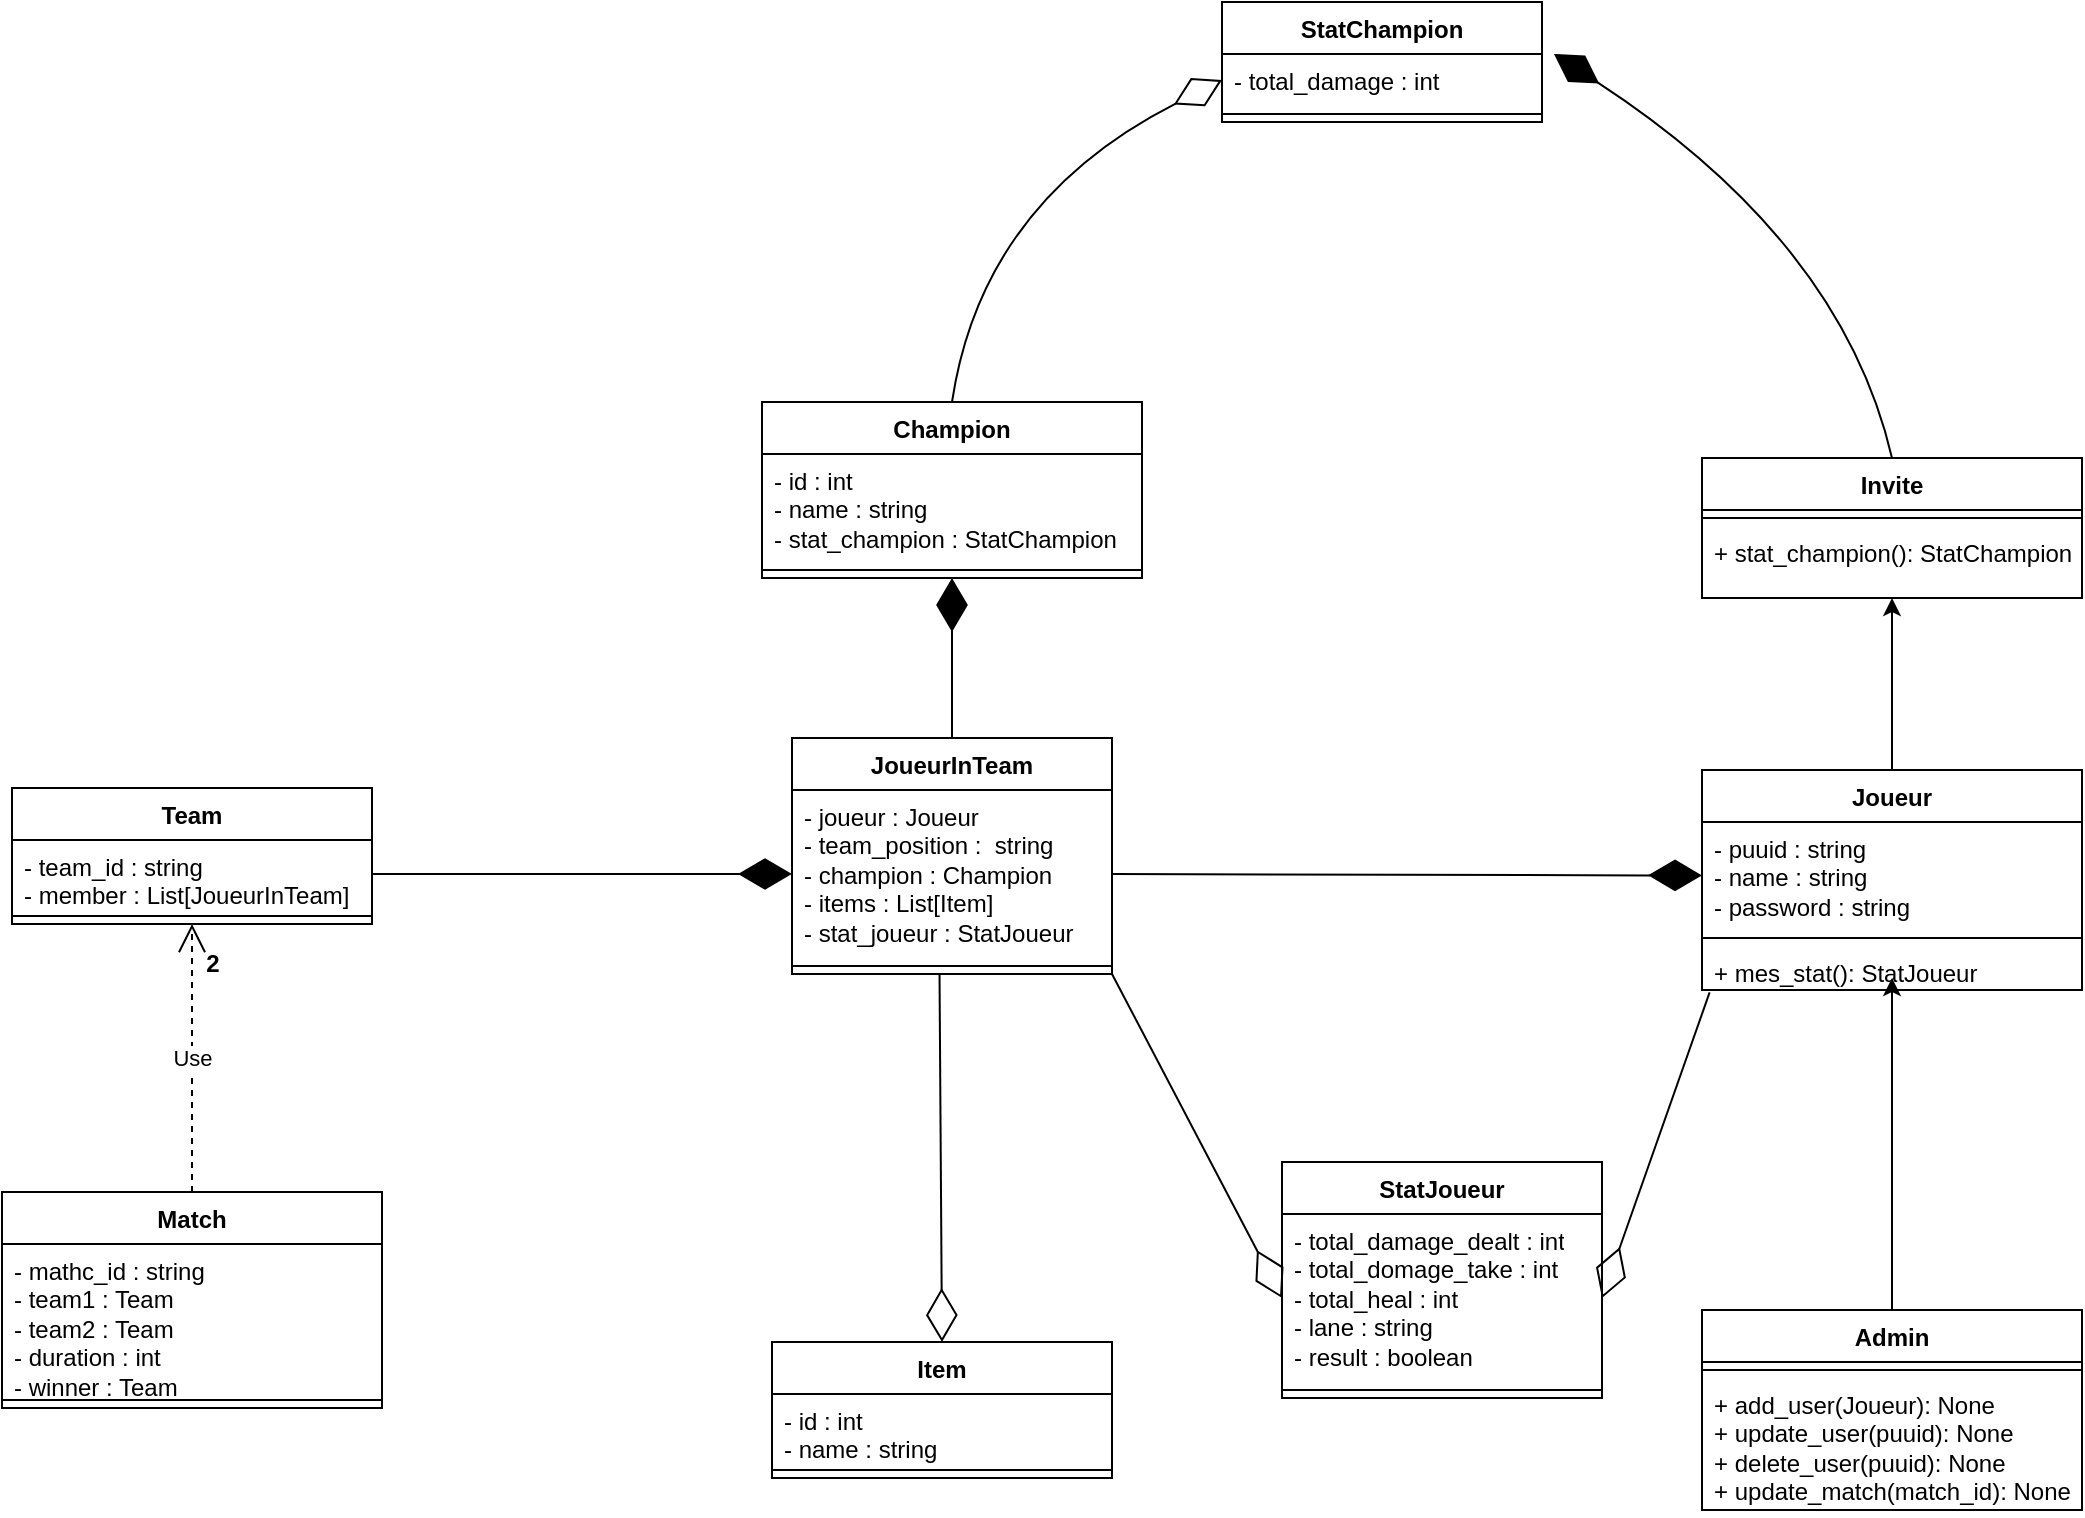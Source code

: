 <mxfile version="21.7.4" type="github">
  <diagram id="C5RBs43oDa-KdzZeNtuy" name="Page-1">
    <mxGraphModel dx="1400" dy="712" grid="1" gridSize="10" guides="1" tooltips="1" connect="1" arrows="1" fold="1" page="1" pageScale="1" pageWidth="1169" pageHeight="827" math="0" shadow="0">
      <root>
        <mxCell id="WIyWlLk6GJQsqaUBKTNV-0" />
        <mxCell id="WIyWlLk6GJQsqaUBKTNV-1" parent="WIyWlLk6GJQsqaUBKTNV-0" />
        <mxCell id="zufFeo8XM4H4oOqxQeNO-0" value="Invite" style="swimlane;fontStyle=1;align=center;verticalAlign=top;childLayout=stackLayout;horizontal=1;startSize=26;horizontalStack=0;resizeParent=1;resizeParentMax=0;resizeLast=0;collapsible=1;marginBottom=0;whiteSpace=wrap;html=1;" parent="WIyWlLk6GJQsqaUBKTNV-1" vertex="1">
          <mxGeometry x="930" y="288" width="190" height="70" as="geometry" />
        </mxCell>
        <mxCell id="zufFeo8XM4H4oOqxQeNO-2" value="" style="line;strokeWidth=1;fillColor=none;align=left;verticalAlign=middle;spacingTop=-1;spacingLeft=3;spacingRight=3;rotatable=0;labelPosition=right;points=[];portConstraint=eastwest;strokeColor=inherit;" parent="zufFeo8XM4H4oOqxQeNO-0" vertex="1">
          <mxGeometry y="26" width="190" height="8" as="geometry" />
        </mxCell>
        <mxCell id="zufFeo8XM4H4oOqxQeNO-3" value="+ stat_champion(): StatChampion" style="text;strokeColor=none;fillColor=none;align=left;verticalAlign=top;spacingLeft=4;spacingRight=4;overflow=hidden;rotatable=0;points=[[0,0.5],[1,0.5]];portConstraint=eastwest;whiteSpace=wrap;html=1;" parent="zufFeo8XM4H4oOqxQeNO-0" vertex="1">
          <mxGeometry y="34" width="190" height="36" as="geometry" />
        </mxCell>
        <mxCell id="MrG8NplEkhB1PvPd3Gjv-6" value="StatChampion" style="swimlane;fontStyle=1;align=center;verticalAlign=top;childLayout=stackLayout;horizontal=1;startSize=26;horizontalStack=0;resizeParent=1;resizeParentMax=0;resizeLast=0;collapsible=1;marginBottom=0;whiteSpace=wrap;html=1;" vertex="1" parent="WIyWlLk6GJQsqaUBKTNV-1">
          <mxGeometry x="690" y="60" width="160" height="60" as="geometry" />
        </mxCell>
        <mxCell id="MrG8NplEkhB1PvPd3Gjv-7" value="- total_damage : int" style="text;strokeColor=none;fillColor=none;align=left;verticalAlign=top;spacingLeft=4;spacingRight=4;overflow=hidden;rotatable=0;points=[[0,0.5],[1,0.5]];portConstraint=eastwest;whiteSpace=wrap;html=1;" vertex="1" parent="MrG8NplEkhB1PvPd3Gjv-6">
          <mxGeometry y="26" width="160" height="26" as="geometry" />
        </mxCell>
        <mxCell id="MrG8NplEkhB1PvPd3Gjv-62" value="" style="endArrow=diamondThin;endFill=1;endSize=24;html=1;entryX=0;entryY=0.5;entryDx=0;entryDy=0;curved=1;exitX=0.5;exitY=0;exitDx=0;exitDy=0;" edge="1" parent="MrG8NplEkhB1PvPd3Gjv-6" source="zufFeo8XM4H4oOqxQeNO-0">
          <mxGeometry width="160" relative="1" as="geometry">
            <mxPoint x="250" y="270" as="sourcePoint" />
            <mxPoint x="166" y="26" as="targetPoint" />
            <Array as="points">
              <mxPoint x="310" y="120" />
            </Array>
          </mxGeometry>
        </mxCell>
        <mxCell id="MrG8NplEkhB1PvPd3Gjv-8" value="" style="line;strokeWidth=1;fillColor=none;align=left;verticalAlign=middle;spacingTop=-1;spacingLeft=3;spacingRight=3;rotatable=0;labelPosition=right;points=[];portConstraint=eastwest;strokeColor=inherit;" vertex="1" parent="MrG8NplEkhB1PvPd3Gjv-6">
          <mxGeometry y="52" width="160" height="8" as="geometry" />
        </mxCell>
        <mxCell id="MrG8NplEkhB1PvPd3Gjv-14" value="StatJoueur" style="swimlane;fontStyle=1;align=center;verticalAlign=top;childLayout=stackLayout;horizontal=1;startSize=26;horizontalStack=0;resizeParent=1;resizeParentMax=0;resizeLast=0;collapsible=1;marginBottom=0;whiteSpace=wrap;html=1;" vertex="1" parent="WIyWlLk6GJQsqaUBKTNV-1">
          <mxGeometry x="720" y="640" width="160" height="118" as="geometry" />
        </mxCell>
        <mxCell id="MrG8NplEkhB1PvPd3Gjv-15" value="- total_damage_dealt : int&lt;br&gt;- total_domage_take : int&lt;br&gt;- total_heal : int&lt;br&gt;- lane : string&lt;br&gt;- result : boolean" style="text;strokeColor=none;fillColor=none;align=left;verticalAlign=top;spacingLeft=4;spacingRight=4;overflow=hidden;rotatable=0;points=[[0,0.5],[1,0.5]];portConstraint=eastwest;whiteSpace=wrap;html=1;" vertex="1" parent="MrG8NplEkhB1PvPd3Gjv-14">
          <mxGeometry y="26" width="160" height="84" as="geometry" />
        </mxCell>
        <mxCell id="MrG8NplEkhB1PvPd3Gjv-16" value="" style="line;strokeWidth=1;fillColor=none;align=left;verticalAlign=middle;spacingTop=-1;spacingLeft=3;spacingRight=3;rotatable=0;labelPosition=right;points=[];portConstraint=eastwest;strokeColor=inherit;" vertex="1" parent="MrG8NplEkhB1PvPd3Gjv-14">
          <mxGeometry y="110" width="160" height="8" as="geometry" />
        </mxCell>
        <mxCell id="MrG8NplEkhB1PvPd3Gjv-35" style="edgeStyle=orthogonalEdgeStyle;rounded=0;orthogonalLoop=1;jettySize=auto;html=1;" edge="1" parent="WIyWlLk6GJQsqaUBKTNV-1" source="MrG8NplEkhB1PvPd3Gjv-17">
          <mxGeometry relative="1" as="geometry">
            <mxPoint x="1025" y="358" as="targetPoint" />
          </mxGeometry>
        </mxCell>
        <mxCell id="MrG8NplEkhB1PvPd3Gjv-17" value="Joueur" style="swimlane;fontStyle=1;align=center;verticalAlign=top;childLayout=stackLayout;horizontal=1;startSize=26;horizontalStack=0;resizeParent=1;resizeParentMax=0;resizeLast=0;collapsible=1;marginBottom=0;whiteSpace=wrap;html=1;" vertex="1" parent="WIyWlLk6GJQsqaUBKTNV-1">
          <mxGeometry x="930" y="444" width="190" height="110" as="geometry" />
        </mxCell>
        <mxCell id="MrG8NplEkhB1PvPd3Gjv-18" value="- puuid : string&lt;br&gt;- name : string&lt;span style=&quot;white-space: pre;&quot;&gt;&#x9;&lt;/span&gt;&lt;br&gt;- password : string" style="text;strokeColor=none;fillColor=none;align=left;verticalAlign=top;spacingLeft=4;spacingRight=4;overflow=hidden;rotatable=0;points=[[0,0.5],[1,0.5]];portConstraint=eastwest;whiteSpace=wrap;html=1;" vertex="1" parent="MrG8NplEkhB1PvPd3Gjv-17">
          <mxGeometry y="26" width="190" height="54" as="geometry" />
        </mxCell>
        <mxCell id="MrG8NplEkhB1PvPd3Gjv-19" value="" style="line;strokeWidth=1;fillColor=none;align=left;verticalAlign=middle;spacingTop=-1;spacingLeft=3;spacingRight=3;rotatable=0;labelPosition=right;points=[];portConstraint=eastwest;strokeColor=inherit;" vertex="1" parent="MrG8NplEkhB1PvPd3Gjv-17">
          <mxGeometry y="80" width="190" height="8" as="geometry" />
        </mxCell>
        <mxCell id="MrG8NplEkhB1PvPd3Gjv-20" value="+ mes_stat(): StatJoueur" style="text;strokeColor=none;fillColor=none;align=left;verticalAlign=top;spacingLeft=4;spacingRight=4;overflow=hidden;rotatable=0;points=[[0,0.5],[1,0.5]];portConstraint=eastwest;whiteSpace=wrap;html=1;" vertex="1" parent="MrG8NplEkhB1PvPd3Gjv-17">
          <mxGeometry y="88" width="190" height="22" as="geometry" />
        </mxCell>
        <mxCell id="MrG8NplEkhB1PvPd3Gjv-36" value="" style="edgeStyle=orthogonalEdgeStyle;rounded=0;orthogonalLoop=1;jettySize=auto;html=1;" edge="1" parent="WIyWlLk6GJQsqaUBKTNV-1" source="MrG8NplEkhB1PvPd3Gjv-21">
          <mxGeometry relative="1" as="geometry">
            <mxPoint x="1025" y="548" as="targetPoint" />
          </mxGeometry>
        </mxCell>
        <mxCell id="MrG8NplEkhB1PvPd3Gjv-21" value="Admin" style="swimlane;fontStyle=1;align=center;verticalAlign=top;childLayout=stackLayout;horizontal=1;startSize=26;horizontalStack=0;resizeParent=1;resizeParentMax=0;resizeLast=0;collapsible=1;marginBottom=0;whiteSpace=wrap;html=1;" vertex="1" parent="WIyWlLk6GJQsqaUBKTNV-1">
          <mxGeometry x="930" y="714" width="190" height="100" as="geometry" />
        </mxCell>
        <mxCell id="MrG8NplEkhB1PvPd3Gjv-22" value="" style="line;strokeWidth=1;fillColor=none;align=left;verticalAlign=middle;spacingTop=-1;spacingLeft=3;spacingRight=3;rotatable=0;labelPosition=right;points=[];portConstraint=eastwest;strokeColor=inherit;" vertex="1" parent="MrG8NplEkhB1PvPd3Gjv-21">
          <mxGeometry y="26" width="190" height="8" as="geometry" />
        </mxCell>
        <mxCell id="MrG8NplEkhB1PvPd3Gjv-23" value="+ add_user(Joueur): None&lt;br&gt;+ update_user(puuid): None&lt;br&gt;+ delete_user(puuid): None&lt;br&gt;+ update_match(match_id): None" style="text;strokeColor=none;fillColor=none;align=left;verticalAlign=top;spacingLeft=4;spacingRight=4;overflow=hidden;rotatable=0;points=[[0,0.5],[1,0.5]];portConstraint=eastwest;whiteSpace=wrap;html=1;" vertex="1" parent="MrG8NplEkhB1PvPd3Gjv-21">
          <mxGeometry y="34" width="190" height="66" as="geometry" />
        </mxCell>
        <mxCell id="MrG8NplEkhB1PvPd3Gjv-37" value="JoueurInTeam" style="swimlane;fontStyle=1;align=center;verticalAlign=top;childLayout=stackLayout;horizontal=1;startSize=26;horizontalStack=0;resizeParent=1;resizeParentMax=0;resizeLast=0;collapsible=1;marginBottom=0;whiteSpace=wrap;html=1;" vertex="1" parent="WIyWlLk6GJQsqaUBKTNV-1">
          <mxGeometry x="475" y="428" width="160" height="118" as="geometry" />
        </mxCell>
        <mxCell id="MrG8NplEkhB1PvPd3Gjv-38" value="- joueur : Joueur&lt;br&gt;- team_position :&amp;nbsp; string&lt;br&gt;- champion : Champion&lt;br&gt;- items : List[Item]&lt;br&gt;- stat_joueur : StatJoueur" style="text;strokeColor=none;fillColor=none;align=left;verticalAlign=top;spacingLeft=4;spacingRight=4;overflow=hidden;rotatable=0;points=[[0,0.5],[1,0.5]];portConstraint=eastwest;whiteSpace=wrap;html=1;" vertex="1" parent="MrG8NplEkhB1PvPd3Gjv-37">
          <mxGeometry y="26" width="160" height="84" as="geometry" />
        </mxCell>
        <mxCell id="MrG8NplEkhB1PvPd3Gjv-39" value="" style="line;strokeWidth=1;fillColor=none;align=left;verticalAlign=middle;spacingTop=-1;spacingLeft=3;spacingRight=3;rotatable=0;labelPosition=right;points=[];portConstraint=eastwest;strokeColor=inherit;" vertex="1" parent="MrG8NplEkhB1PvPd3Gjv-37">
          <mxGeometry y="110" width="160" height="8" as="geometry" />
        </mxCell>
        <mxCell id="MrG8NplEkhB1PvPd3Gjv-41" value="Team" style="swimlane;fontStyle=1;align=center;verticalAlign=top;childLayout=stackLayout;horizontal=1;startSize=26;horizontalStack=0;resizeParent=1;resizeParentMax=0;resizeLast=0;collapsible=1;marginBottom=0;whiteSpace=wrap;html=1;" vertex="1" parent="WIyWlLk6GJQsqaUBKTNV-1">
          <mxGeometry x="85" y="453" width="180" height="68" as="geometry" />
        </mxCell>
        <mxCell id="MrG8NplEkhB1PvPd3Gjv-42" value="- team_id : string&lt;br&gt;- member : List[JoueurInTeam]" style="text;strokeColor=none;fillColor=none;align=left;verticalAlign=top;spacingLeft=4;spacingRight=4;overflow=hidden;rotatable=0;points=[[0,0.5],[1,0.5]];portConstraint=eastwest;whiteSpace=wrap;html=1;" vertex="1" parent="MrG8NplEkhB1PvPd3Gjv-41">
          <mxGeometry y="26" width="180" height="34" as="geometry" />
        </mxCell>
        <mxCell id="MrG8NplEkhB1PvPd3Gjv-43" value="" style="line;strokeWidth=1;fillColor=none;align=left;verticalAlign=middle;spacingTop=-1;spacingLeft=3;spacingRight=3;rotatable=0;labelPosition=right;points=[];portConstraint=eastwest;strokeColor=inherit;" vertex="1" parent="MrG8NplEkhB1PvPd3Gjv-41">
          <mxGeometry y="60" width="180" height="8" as="geometry" />
        </mxCell>
        <mxCell id="MrG8NplEkhB1PvPd3Gjv-44" value="Match" style="swimlane;fontStyle=1;align=center;verticalAlign=top;childLayout=stackLayout;horizontal=1;startSize=26;horizontalStack=0;resizeParent=1;resizeParentMax=0;resizeLast=0;collapsible=1;marginBottom=0;whiteSpace=wrap;html=1;" vertex="1" parent="WIyWlLk6GJQsqaUBKTNV-1">
          <mxGeometry x="80" y="655" width="190" height="108" as="geometry" />
        </mxCell>
        <mxCell id="MrG8NplEkhB1PvPd3Gjv-45" value="- mathc_id : string&lt;br&gt;- team1 : Team&lt;br&gt;- team2 : Team&lt;br&gt;- duration : int&lt;br&gt;- winner : Team" style="text;strokeColor=none;fillColor=none;align=left;verticalAlign=top;spacingLeft=4;spacingRight=4;overflow=hidden;rotatable=0;points=[[0,0.5],[1,0.5]];portConstraint=eastwest;whiteSpace=wrap;html=1;" vertex="1" parent="MrG8NplEkhB1PvPd3Gjv-44">
          <mxGeometry y="26" width="190" height="74" as="geometry" />
        </mxCell>
        <mxCell id="MrG8NplEkhB1PvPd3Gjv-46" value="" style="line;strokeWidth=1;fillColor=none;align=left;verticalAlign=middle;spacingTop=-1;spacingLeft=3;spacingRight=3;rotatable=0;labelPosition=right;points=[];portConstraint=eastwest;strokeColor=inherit;" vertex="1" parent="MrG8NplEkhB1PvPd3Gjv-44">
          <mxGeometry y="100" width="190" height="8" as="geometry" />
        </mxCell>
        <mxCell id="MrG8NplEkhB1PvPd3Gjv-48" value="Item" style="swimlane;fontStyle=1;align=center;verticalAlign=top;childLayout=stackLayout;horizontal=1;startSize=26;horizontalStack=0;resizeParent=1;resizeParentMax=0;resizeLast=0;collapsible=1;marginBottom=0;whiteSpace=wrap;html=1;" vertex="1" parent="WIyWlLk6GJQsqaUBKTNV-1">
          <mxGeometry x="465" y="730" width="170" height="68" as="geometry" />
        </mxCell>
        <mxCell id="MrG8NplEkhB1PvPd3Gjv-49" value="- id : int&lt;br&gt;- name : string" style="text;strokeColor=none;fillColor=none;align=left;verticalAlign=top;spacingLeft=4;spacingRight=4;overflow=hidden;rotatable=0;points=[[0,0.5],[1,0.5]];portConstraint=eastwest;whiteSpace=wrap;html=1;" vertex="1" parent="MrG8NplEkhB1PvPd3Gjv-48">
          <mxGeometry y="26" width="170" height="34" as="geometry" />
        </mxCell>
        <mxCell id="MrG8NplEkhB1PvPd3Gjv-50" value="" style="line;strokeWidth=1;fillColor=none;align=left;verticalAlign=middle;spacingTop=-1;spacingLeft=3;spacingRight=3;rotatable=0;labelPosition=right;points=[];portConstraint=eastwest;strokeColor=inherit;" vertex="1" parent="MrG8NplEkhB1PvPd3Gjv-48">
          <mxGeometry y="60" width="170" height="8" as="geometry" />
        </mxCell>
        <mxCell id="MrG8NplEkhB1PvPd3Gjv-52" value="Champion" style="swimlane;fontStyle=1;align=center;verticalAlign=top;childLayout=stackLayout;horizontal=1;startSize=26;horizontalStack=0;resizeParent=1;resizeParentMax=0;resizeLast=0;collapsible=1;marginBottom=0;whiteSpace=wrap;html=1;" vertex="1" parent="WIyWlLk6GJQsqaUBKTNV-1">
          <mxGeometry x="460" y="260" width="190" height="88" as="geometry" />
        </mxCell>
        <mxCell id="MrG8NplEkhB1PvPd3Gjv-53" value="- id : int&lt;br&gt;- name : string&lt;br&gt;- stat_champion : StatChampion" style="text;strokeColor=none;fillColor=none;align=left;verticalAlign=top;spacingLeft=4;spacingRight=4;overflow=hidden;rotatable=0;points=[[0,0.5],[1,0.5]];portConstraint=eastwest;whiteSpace=wrap;html=1;" vertex="1" parent="MrG8NplEkhB1PvPd3Gjv-52">
          <mxGeometry y="26" width="190" height="54" as="geometry" />
        </mxCell>
        <mxCell id="MrG8NplEkhB1PvPd3Gjv-54" value="" style="line;strokeWidth=1;fillColor=none;align=left;verticalAlign=middle;spacingTop=-1;spacingLeft=3;spacingRight=3;rotatable=0;labelPosition=right;points=[];portConstraint=eastwest;strokeColor=inherit;" vertex="1" parent="MrG8NplEkhB1PvPd3Gjv-52">
          <mxGeometry y="80" width="190" height="8" as="geometry" />
        </mxCell>
        <mxCell id="MrG8NplEkhB1PvPd3Gjv-55" value="Use" style="endArrow=open;endSize=12;dashed=1;html=1;rounded=0;exitX=0.5;exitY=0;exitDx=0;exitDy=0;entryX=0.5;entryY=1;entryDx=0;entryDy=0;" edge="1" parent="WIyWlLk6GJQsqaUBKTNV-1" source="MrG8NplEkhB1PvPd3Gjv-44" target="MrG8NplEkhB1PvPd3Gjv-41">
          <mxGeometry width="160" relative="1" as="geometry">
            <mxPoint x="195" y="598" as="sourcePoint" />
            <mxPoint x="355" y="598" as="targetPoint" />
          </mxGeometry>
        </mxCell>
        <mxCell id="MrG8NplEkhB1PvPd3Gjv-57" value="" style="endArrow=diamondThin;endFill=1;endSize=24;html=1;rounded=0;exitX=1;exitY=0.5;exitDx=0;exitDy=0;" edge="1" parent="WIyWlLk6GJQsqaUBKTNV-1" source="MrG8NplEkhB1PvPd3Gjv-38" target="MrG8NplEkhB1PvPd3Gjv-18">
          <mxGeometry width="160" relative="1" as="geometry">
            <mxPoint x="685" y="492.33" as="sourcePoint" />
            <mxPoint x="845" y="492.33" as="targetPoint" />
          </mxGeometry>
        </mxCell>
        <mxCell id="MrG8NplEkhB1PvPd3Gjv-58" value="" style="endArrow=diamondThin;endFill=1;endSize=24;html=1;rounded=0;exitX=1;exitY=0.5;exitDx=0;exitDy=0;" edge="1" parent="WIyWlLk6GJQsqaUBKTNV-1" source="MrG8NplEkhB1PvPd3Gjv-42" target="MrG8NplEkhB1PvPd3Gjv-38">
          <mxGeometry width="160" relative="1" as="geometry">
            <mxPoint x="285" y="471.33" as="sourcePoint" />
            <mxPoint x="445" y="471.33" as="targetPoint" />
          </mxGeometry>
        </mxCell>
        <mxCell id="MrG8NplEkhB1PvPd3Gjv-59" value="2" style="text;align=center;fontStyle=1;verticalAlign=middle;spacingLeft=3;spacingRight=3;strokeColor=none;rotatable=0;points=[[0,0.5],[1,0.5]];portConstraint=eastwest;html=1;" vertex="1" parent="WIyWlLk6GJQsqaUBKTNV-1">
          <mxGeometry x="145" y="528" width="80" height="26" as="geometry" />
        </mxCell>
        <mxCell id="MrG8NplEkhB1PvPd3Gjv-60" value="" style="endArrow=diamondThin;endFill=1;endSize=24;html=1;rounded=0;exitX=0.5;exitY=0;exitDx=0;exitDy=0;entryX=0.5;entryY=1;entryDx=0;entryDy=0;" edge="1" parent="WIyWlLk6GJQsqaUBKTNV-1" source="MrG8NplEkhB1PvPd3Gjv-37" target="MrG8NplEkhB1PvPd3Gjv-52">
          <mxGeometry width="160" relative="1" as="geometry">
            <mxPoint x="475" y="388" as="sourcePoint" />
            <mxPoint x="655" y="358" as="targetPoint" />
          </mxGeometry>
        </mxCell>
        <mxCell id="MrG8NplEkhB1PvPd3Gjv-64" value="" style="endArrow=diamondThin;endFill=0;endSize=24;html=1;rounded=0;entryX=0.5;entryY=0;entryDx=0;entryDy=0;exitX=0.461;exitY=0.95;exitDx=0;exitDy=0;exitPerimeter=0;" edge="1" parent="WIyWlLk6GJQsqaUBKTNV-1" source="MrG8NplEkhB1PvPd3Gjv-39" target="MrG8NplEkhB1PvPd3Gjv-48">
          <mxGeometry width="160" relative="1" as="geometry">
            <mxPoint x="550" y="560" as="sourcePoint" />
            <mxPoint x="700" y="640" as="targetPoint" />
          </mxGeometry>
        </mxCell>
        <mxCell id="MrG8NplEkhB1PvPd3Gjv-66" value="" style="endArrow=diamondThin;endFill=0;endSize=24;html=1;entryX=0;entryY=0.5;entryDx=0;entryDy=0;exitX=0.5;exitY=0;exitDx=0;exitDy=0;curved=1;" edge="1" parent="WIyWlLk6GJQsqaUBKTNV-1" source="MrG8NplEkhB1PvPd3Gjv-52" target="MrG8NplEkhB1PvPd3Gjv-7">
          <mxGeometry width="160" relative="1" as="geometry">
            <mxPoint x="390" y="160" as="sourcePoint" />
            <mxPoint x="550" y="160" as="targetPoint" />
            <Array as="points">
              <mxPoint x="570" y="160" />
            </Array>
          </mxGeometry>
        </mxCell>
        <mxCell id="MrG8NplEkhB1PvPd3Gjv-67" value="" style="endArrow=diamondThin;endFill=0;endSize=24;html=1;rounded=0;entryX=0;entryY=0.5;entryDx=0;entryDy=0;exitX=1;exitY=1;exitDx=0;exitDy=0;" edge="1" parent="WIyWlLk6GJQsqaUBKTNV-1" source="MrG8NplEkhB1PvPd3Gjv-37" target="MrG8NplEkhB1PvPd3Gjv-15">
          <mxGeometry width="160" relative="1" as="geometry">
            <mxPoint x="600" y="580" as="sourcePoint" />
            <mxPoint x="700" y="510" as="targetPoint" />
          </mxGeometry>
        </mxCell>
        <mxCell id="MrG8NplEkhB1PvPd3Gjv-68" value="" style="endArrow=diamondThin;endFill=0;endSize=24;html=1;rounded=0;entryX=1;entryY=0.5;entryDx=0;entryDy=0;exitX=0.02;exitY=1.055;exitDx=0;exitDy=0;exitPerimeter=0;" edge="1" parent="WIyWlLk6GJQsqaUBKTNV-1" source="MrG8NplEkhB1PvPd3Gjv-20" target="MrG8NplEkhB1PvPd3Gjv-15">
          <mxGeometry width="160" relative="1" as="geometry">
            <mxPoint x="890" y="528" as="sourcePoint" />
            <mxPoint x="975" y="690" as="targetPoint" />
          </mxGeometry>
        </mxCell>
      </root>
    </mxGraphModel>
  </diagram>
</mxfile>
